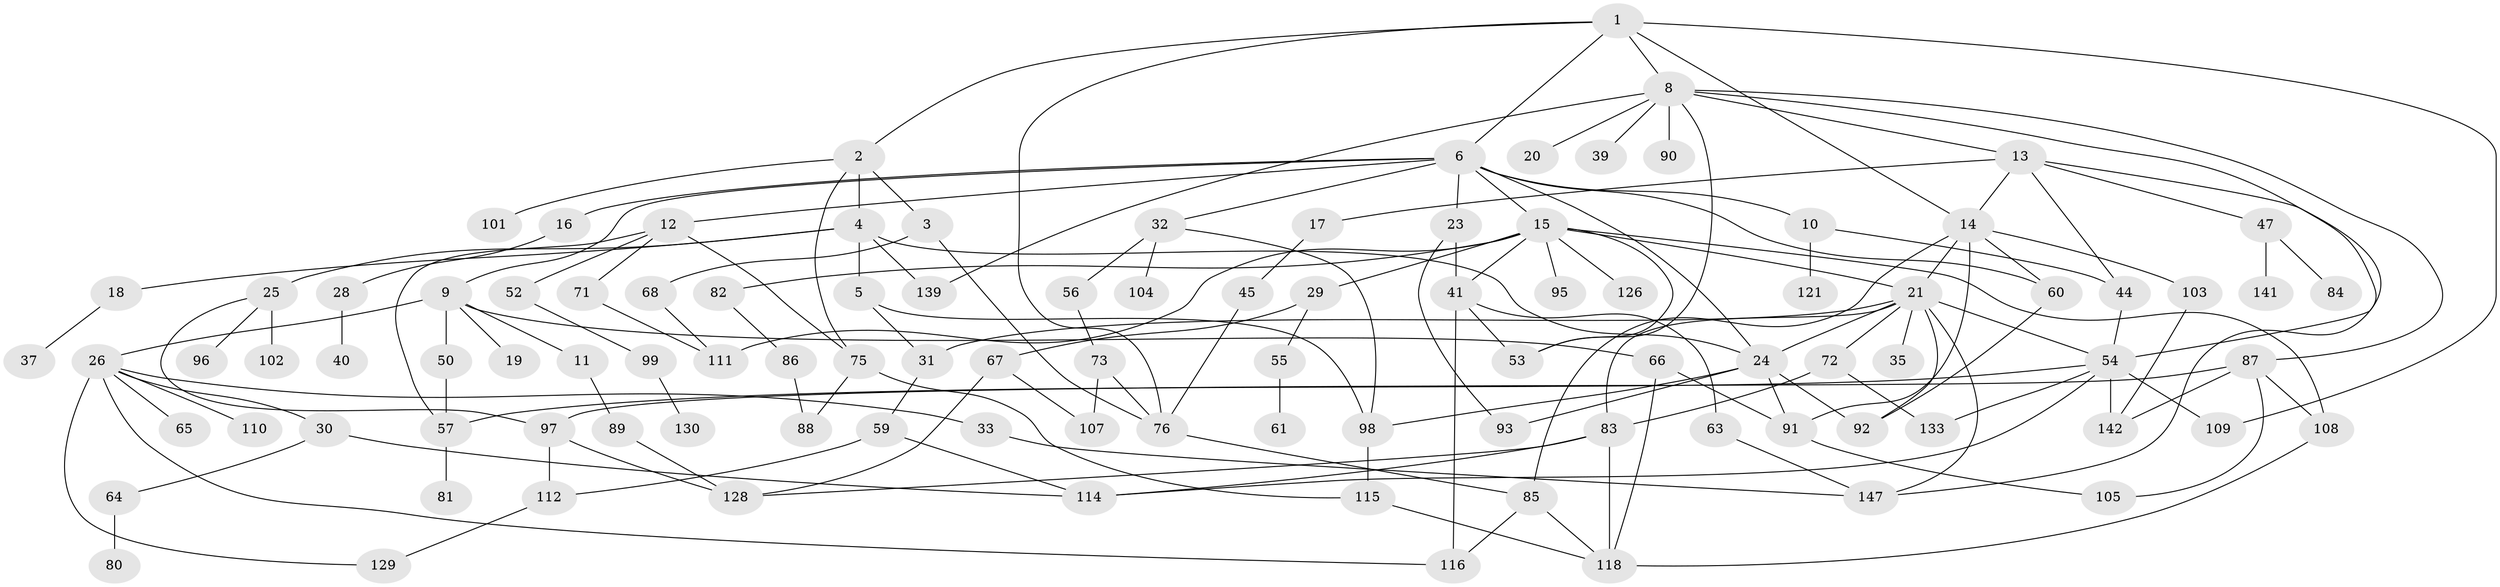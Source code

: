 // Generated by graph-tools (version 1.1) at 2025/51/02/27/25 19:51:37]
// undirected, 103 vertices, 159 edges
graph export_dot {
graph [start="1"]
  node [color=gray90,style=filled];
  1 [super="+49"];
  2;
  3 [super="+38"];
  4 [super="+106"];
  5;
  6 [super="+7"];
  8 [super="+22"];
  9 [super="+27"];
  10 [super="+36"];
  11;
  12 [super="+43"];
  13;
  14 [super="+51"];
  15 [super="+48"];
  16 [super="+46"];
  17;
  18 [super="+77"];
  19 [super="+124"];
  20;
  21 [super="+42"];
  23 [super="+117"];
  24 [super="+58"];
  25 [super="+70"];
  26 [super="+34"];
  28 [super="+131"];
  29;
  30;
  31;
  32 [super="+79"];
  33;
  35;
  37;
  39;
  40;
  41;
  44 [super="+94"];
  45 [super="+123"];
  47 [super="+74"];
  50;
  52;
  53 [super="+69"];
  54 [super="+119"];
  55;
  56;
  57 [super="+146"];
  59 [super="+62"];
  60 [super="+143"];
  61;
  63 [super="+134"];
  64;
  65;
  66 [super="+120"];
  67;
  68 [super="+138"];
  71 [super="+136"];
  72;
  73 [super="+78"];
  75;
  76;
  80;
  81;
  82;
  83;
  84;
  85 [super="+127"];
  86;
  87 [super="+137"];
  88 [super="+100"];
  89;
  90;
  91;
  92 [super="+140"];
  93;
  95;
  96;
  97;
  98 [super="+144"];
  99;
  101;
  102;
  103 [super="+113"];
  104;
  105;
  107 [super="+122"];
  108;
  109;
  110;
  111 [super="+135"];
  112;
  114;
  115 [super="+125"];
  116 [super="+145"];
  118 [super="+132"];
  121;
  126;
  128 [super="+148"];
  129;
  130;
  133;
  139;
  141;
  142;
  147;
  1 -- 2;
  1 -- 6;
  1 -- 8;
  1 -- 14;
  1 -- 76;
  1 -- 109;
  2 -- 3;
  2 -- 4;
  2 -- 75;
  2 -- 101;
  3 -- 76;
  3 -- 68;
  4 -- 5;
  4 -- 18;
  4 -- 25 [weight=2];
  4 -- 139;
  4 -- 24;
  5 -- 31;
  5 -- 98;
  6 -- 9;
  6 -- 10;
  6 -- 15;
  6 -- 16;
  6 -- 23;
  6 -- 24;
  6 -- 32;
  6 -- 12;
  6 -- 60;
  8 -- 13;
  8 -- 20;
  8 -- 53;
  8 -- 87;
  8 -- 54;
  8 -- 39;
  8 -- 90;
  8 -- 139;
  9 -- 11;
  9 -- 19;
  9 -- 26;
  9 -- 50;
  9 -- 66;
  10 -- 44;
  10 -- 121;
  11 -- 89;
  12 -- 71;
  12 -- 57;
  12 -- 75;
  12 -- 52;
  13 -- 17;
  13 -- 44;
  13 -- 47;
  13 -- 14;
  13 -- 147;
  14 -- 85;
  14 -- 91;
  14 -- 103;
  14 -- 21;
  14 -- 60;
  15 -- 21;
  15 -- 29;
  15 -- 41;
  15 -- 82;
  15 -- 108;
  15 -- 126;
  15 -- 111;
  15 -- 53;
  15 -- 95;
  16 -- 28;
  17 -- 45;
  18 -- 37;
  21 -- 35;
  21 -- 92;
  21 -- 147;
  21 -- 83;
  21 -- 24;
  21 -- 72;
  21 -- 31;
  21 -- 54;
  23 -- 93;
  23 -- 41;
  24 -- 98;
  24 -- 93;
  24 -- 91;
  24 -- 92;
  25 -- 96;
  25 -- 102;
  25 -- 97;
  26 -- 30;
  26 -- 33;
  26 -- 129;
  26 -- 116;
  26 -- 65;
  26 -- 110;
  28 -- 40;
  29 -- 55;
  29 -- 67;
  30 -- 64;
  30 -- 114;
  31 -- 59;
  32 -- 56;
  32 -- 104;
  32 -- 98;
  33 -- 147;
  41 -- 63;
  41 -- 116;
  41 -- 53;
  44 -- 54;
  45 -- 76;
  47 -- 84;
  47 -- 141;
  50 -- 57;
  52 -- 99;
  54 -- 57;
  54 -- 133;
  54 -- 142;
  54 -- 114;
  54 -- 109;
  55 -- 61;
  56 -- 73;
  57 -- 81;
  59 -- 112;
  59 -- 114;
  60 -- 92;
  63 -- 147;
  64 -- 80;
  66 -- 118;
  66 -- 91;
  67 -- 128;
  67 -- 107;
  68 -- 111;
  71 -- 111;
  72 -- 83;
  72 -- 133;
  73 -- 76;
  73 -- 107;
  75 -- 115;
  75 -- 88;
  76 -- 85;
  82 -- 86;
  83 -- 114;
  83 -- 118;
  83 -- 128;
  85 -- 116;
  85 -- 118;
  86 -- 88;
  87 -- 105;
  87 -- 142;
  87 -- 97;
  87 -- 108;
  89 -- 128;
  91 -- 105;
  97 -- 128;
  97 -- 112;
  98 -- 115;
  99 -- 130;
  103 -- 142;
  108 -- 118;
  112 -- 129;
  115 -- 118;
}
